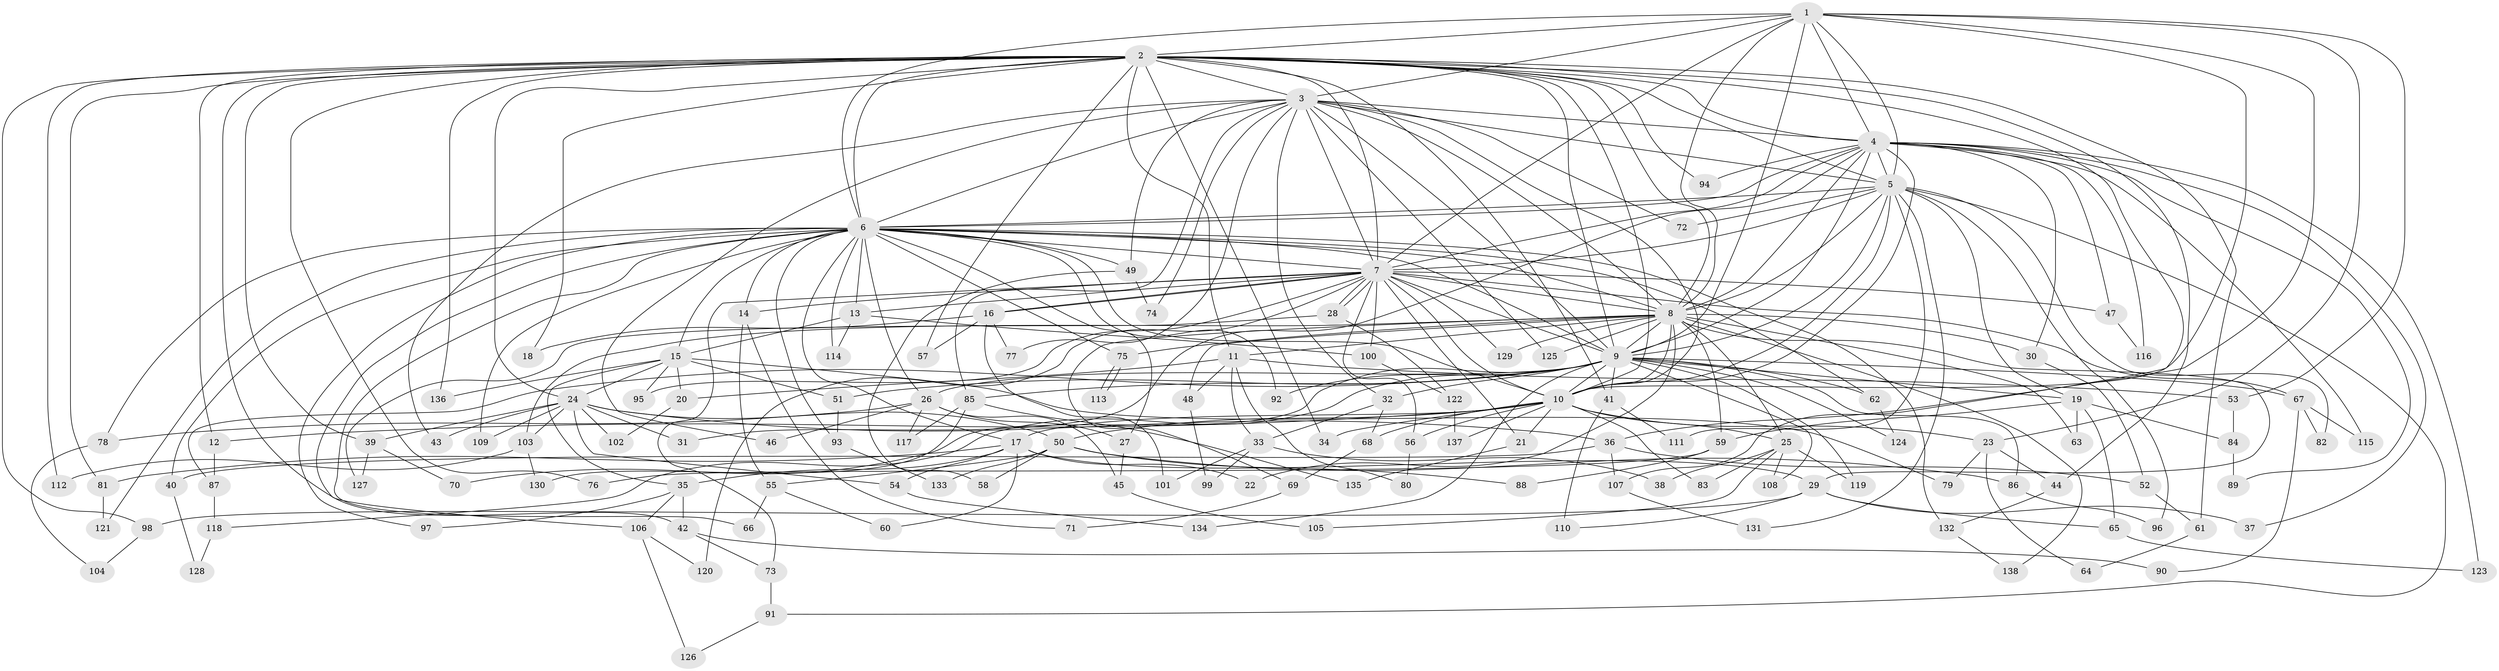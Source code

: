 // coarse degree distribution, {23: 0.028985507246376812, 18: 0.014492753623188406, 3: 0.10144927536231885, 2: 0.5797101449275363, 11: 0.014492753623188406, 5: 0.057971014492753624, 4: 0.07246376811594203, 20: 0.014492753623188406, 6: 0.014492753623188406, 9: 0.043478260869565216, 1: 0.028985507246376812, 10: 0.014492753623188406, 13: 0.014492753623188406}
// Generated by graph-tools (version 1.1) at 2025/46/03/04/25 21:46:26]
// undirected, 138 vertices, 301 edges
graph export_dot {
graph [start="1"]
  node [color=gray90,style=filled];
  1;
  2;
  3;
  4;
  5;
  6;
  7;
  8;
  9;
  10;
  11;
  12;
  13;
  14;
  15;
  16;
  17;
  18;
  19;
  20;
  21;
  22;
  23;
  24;
  25;
  26;
  27;
  28;
  29;
  30;
  31;
  32;
  33;
  34;
  35;
  36;
  37;
  38;
  39;
  40;
  41;
  42;
  43;
  44;
  45;
  46;
  47;
  48;
  49;
  50;
  51;
  52;
  53;
  54;
  55;
  56;
  57;
  58;
  59;
  60;
  61;
  62;
  63;
  64;
  65;
  66;
  67;
  68;
  69;
  70;
  71;
  72;
  73;
  74;
  75;
  76;
  77;
  78;
  79;
  80;
  81;
  82;
  83;
  84;
  85;
  86;
  87;
  88;
  89;
  90;
  91;
  92;
  93;
  94;
  95;
  96;
  97;
  98;
  99;
  100;
  101;
  102;
  103;
  104;
  105;
  106;
  107;
  108;
  109;
  110;
  111;
  112;
  113;
  114;
  115;
  116;
  117;
  118;
  119;
  120;
  121;
  122;
  123;
  124;
  125;
  126;
  127;
  128;
  129;
  130;
  131;
  132;
  133;
  134;
  135;
  136;
  137;
  138;
  1 -- 2;
  1 -- 3;
  1 -- 4;
  1 -- 5;
  1 -- 6;
  1 -- 7;
  1 -- 8;
  1 -- 9;
  1 -- 10;
  1 -- 23;
  1 -- 36;
  1 -- 53;
  2 -- 3;
  2 -- 4;
  2 -- 5;
  2 -- 6;
  2 -- 7;
  2 -- 8;
  2 -- 9;
  2 -- 10;
  2 -- 11;
  2 -- 12;
  2 -- 18;
  2 -- 24;
  2 -- 34;
  2 -- 39;
  2 -- 41;
  2 -- 42;
  2 -- 44;
  2 -- 57;
  2 -- 61;
  2 -- 76;
  2 -- 81;
  2 -- 94;
  2 -- 98;
  2 -- 107;
  2 -- 112;
  2 -- 136;
  3 -- 4;
  3 -- 5;
  3 -- 6;
  3 -- 7;
  3 -- 8;
  3 -- 9;
  3 -- 10;
  3 -- 32;
  3 -- 43;
  3 -- 46;
  3 -- 49;
  3 -- 72;
  3 -- 74;
  3 -- 77;
  3 -- 85;
  3 -- 125;
  4 -- 5;
  4 -- 6;
  4 -- 7;
  4 -- 8;
  4 -- 9;
  4 -- 10;
  4 -- 30;
  4 -- 31;
  4 -- 37;
  4 -- 47;
  4 -- 89;
  4 -- 94;
  4 -- 115;
  4 -- 116;
  4 -- 123;
  5 -- 6;
  5 -- 7;
  5 -- 8;
  5 -- 9;
  5 -- 10;
  5 -- 19;
  5 -- 72;
  5 -- 82;
  5 -- 91;
  5 -- 96;
  5 -- 111;
  5 -- 131;
  6 -- 7;
  6 -- 8;
  6 -- 9;
  6 -- 10;
  6 -- 13;
  6 -- 14;
  6 -- 15;
  6 -- 17;
  6 -- 26;
  6 -- 27;
  6 -- 40;
  6 -- 49;
  6 -- 62;
  6 -- 66;
  6 -- 75;
  6 -- 78;
  6 -- 92;
  6 -- 93;
  6 -- 97;
  6 -- 106;
  6 -- 109;
  6 -- 114;
  6 -- 121;
  6 -- 132;
  7 -- 8;
  7 -- 9;
  7 -- 10;
  7 -- 13;
  7 -- 14;
  7 -- 16;
  7 -- 16;
  7 -- 21;
  7 -- 28;
  7 -- 28;
  7 -- 47;
  7 -- 56;
  7 -- 67;
  7 -- 73;
  7 -- 95;
  7 -- 100;
  7 -- 120;
  7 -- 129;
  8 -- 9;
  8 -- 10;
  8 -- 11;
  8 -- 22;
  8 -- 25;
  8 -- 29;
  8 -- 30;
  8 -- 48;
  8 -- 59;
  8 -- 63;
  8 -- 69;
  8 -- 75;
  8 -- 103;
  8 -- 125;
  8 -- 129;
  8 -- 138;
  9 -- 10;
  9 -- 19;
  9 -- 26;
  9 -- 32;
  9 -- 41;
  9 -- 51;
  9 -- 62;
  9 -- 67;
  9 -- 70;
  9 -- 85;
  9 -- 86;
  9 -- 87;
  9 -- 92;
  9 -- 108;
  9 -- 118;
  9 -- 119;
  9 -- 124;
  9 -- 134;
  10 -- 12;
  10 -- 17;
  10 -- 21;
  10 -- 23;
  10 -- 25;
  10 -- 34;
  10 -- 50;
  10 -- 56;
  10 -- 68;
  10 -- 83;
  10 -- 137;
  11 -- 20;
  11 -- 33;
  11 -- 48;
  11 -- 53;
  11 -- 80;
  12 -- 87;
  13 -- 15;
  13 -- 100;
  13 -- 114;
  14 -- 55;
  14 -- 71;
  15 -- 20;
  15 -- 24;
  15 -- 35;
  15 -- 51;
  15 -- 79;
  15 -- 95;
  15 -- 136;
  16 -- 18;
  16 -- 57;
  16 -- 77;
  16 -- 101;
  17 -- 22;
  17 -- 29;
  17 -- 35;
  17 -- 54;
  17 -- 60;
  17 -- 81;
  19 -- 59;
  19 -- 63;
  19 -- 65;
  19 -- 84;
  20 -- 102;
  21 -- 135;
  23 -- 44;
  23 -- 64;
  23 -- 79;
  24 -- 31;
  24 -- 36;
  24 -- 39;
  24 -- 43;
  24 -- 50;
  24 -- 54;
  24 -- 102;
  24 -- 103;
  24 -- 109;
  25 -- 38;
  25 -- 83;
  25 -- 105;
  25 -- 108;
  25 -- 119;
  26 -- 27;
  26 -- 45;
  26 -- 46;
  26 -- 78;
  26 -- 117;
  27 -- 45;
  28 -- 122;
  28 -- 127;
  29 -- 37;
  29 -- 65;
  29 -- 98;
  29 -- 110;
  30 -- 52;
  32 -- 33;
  32 -- 68;
  33 -- 38;
  33 -- 99;
  33 -- 101;
  35 -- 42;
  35 -- 97;
  35 -- 106;
  36 -- 40;
  36 -- 52;
  36 -- 107;
  39 -- 70;
  39 -- 127;
  40 -- 128;
  41 -- 110;
  41 -- 111;
  42 -- 73;
  42 -- 90;
  44 -- 132;
  45 -- 105;
  47 -- 116;
  48 -- 99;
  49 -- 58;
  49 -- 74;
  50 -- 55;
  50 -- 58;
  50 -- 86;
  50 -- 88;
  50 -- 133;
  51 -- 93;
  52 -- 61;
  53 -- 84;
  54 -- 134;
  55 -- 60;
  55 -- 66;
  56 -- 80;
  59 -- 76;
  59 -- 88;
  61 -- 64;
  62 -- 124;
  65 -- 123;
  67 -- 82;
  67 -- 90;
  67 -- 115;
  68 -- 69;
  69 -- 71;
  73 -- 91;
  75 -- 113;
  75 -- 113;
  78 -- 104;
  81 -- 121;
  84 -- 89;
  85 -- 117;
  85 -- 130;
  85 -- 135;
  86 -- 96;
  87 -- 118;
  91 -- 126;
  93 -- 133;
  98 -- 104;
  100 -- 122;
  103 -- 112;
  103 -- 130;
  106 -- 120;
  106 -- 126;
  107 -- 131;
  118 -- 128;
  122 -- 137;
  132 -- 138;
}
